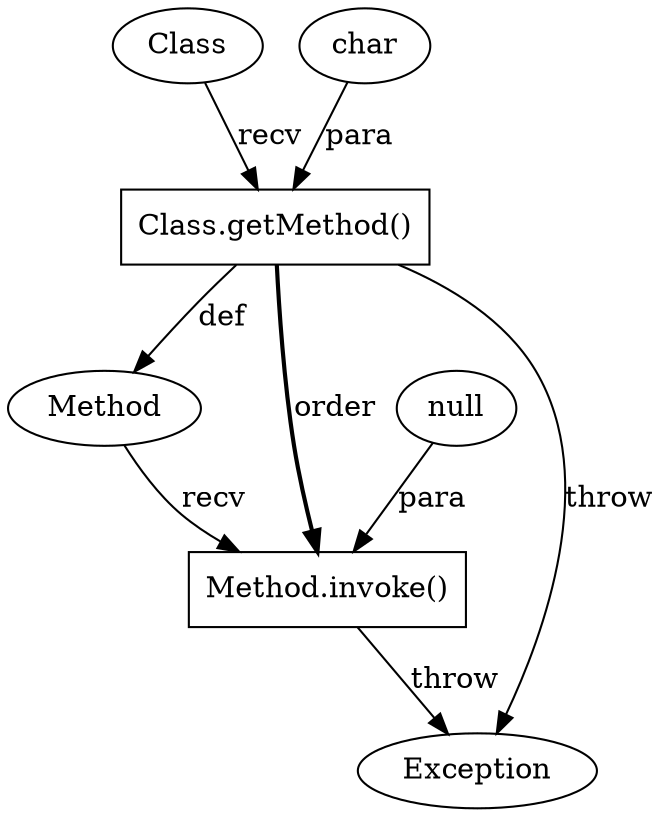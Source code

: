 digraph "AUG" {

  1 [ label="Method.invoke()" shape="box" ];
  2 [ label="null" shape="ellipse" ];
  3 [ label="Method" shape="ellipse" ];
  4 [ label="Class.getMethod()" shape="box" ];
  5 [ label="Class" shape="ellipse" ];
  6 [ label="char" shape="ellipse" ];
  7 [ label="Exception" shape="ellipse" ];
  3 -> 1 [ label="recv" style="solid" ];
  2 -> 1 [ label="para" style="solid" ];
  4 -> 1 [ label="order" style="bold" ];
  4 -> 3 [ label="def" style="solid" ];
  6 -> 4 [ label="para" style="solid" ];
  5 -> 4 [ label="recv" style="solid" ];
  4 -> 7 [ label="throw" style="solid" ];
  1 -> 7 [ label="throw" style="solid" ];
}
